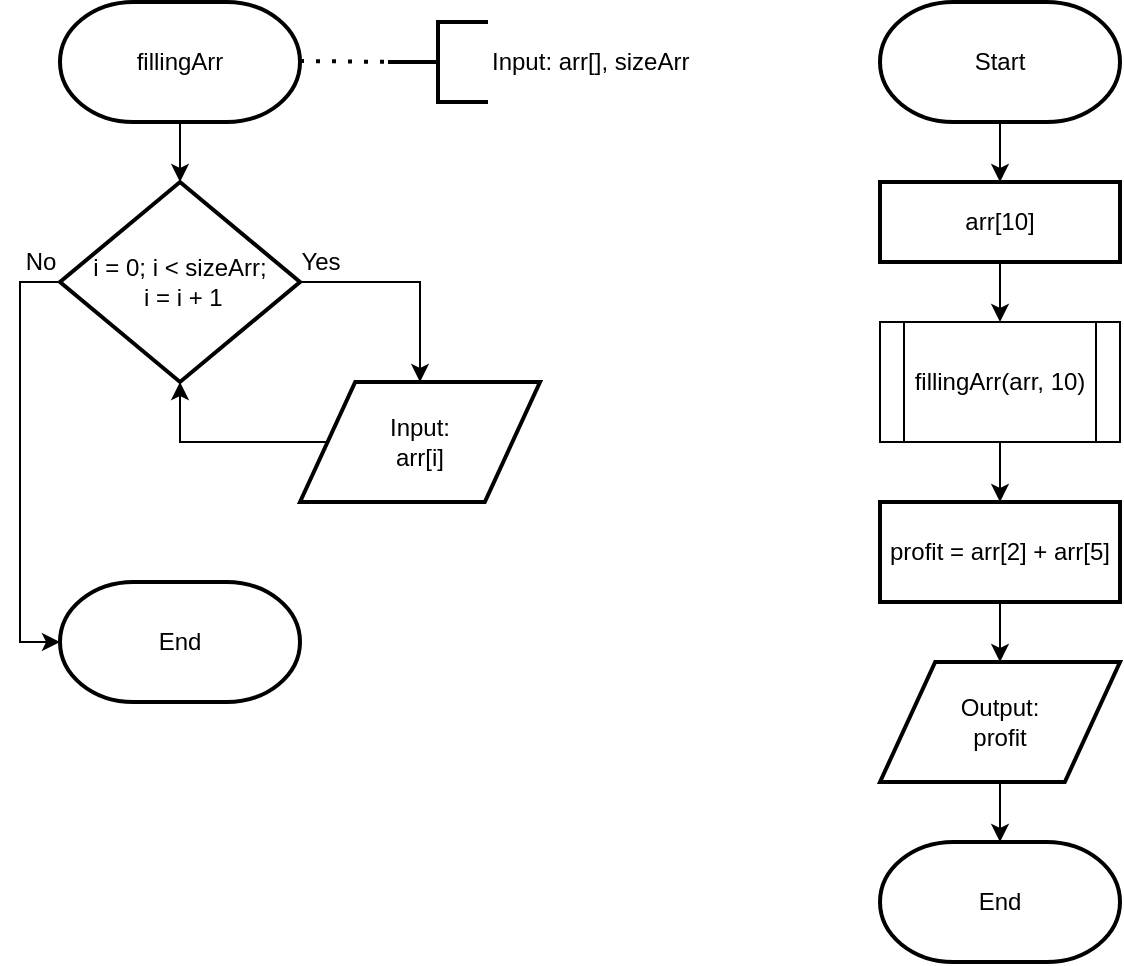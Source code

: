 <mxfile version="20.2.3" type="device"><diagram id="e6drqnAIjh4pp7v4opXc" name="Страница 1"><mxGraphModel dx="1038" dy="641" grid="1" gridSize="10" guides="1" tooltips="1" connect="1" arrows="1" fold="1" page="1" pageScale="1" pageWidth="827" pageHeight="1169" math="0" shadow="0"><root><mxCell id="0"/><mxCell id="1" parent="0"/><mxCell id="OfkCZXffQ0PEJAC9KLAt-5" style="edgeStyle=orthogonalEdgeStyle;rounded=0;orthogonalLoop=1;jettySize=auto;html=1;exitX=0.5;exitY=1;exitDx=0;exitDy=0;exitPerimeter=0;entryX=0.5;entryY=0;entryDx=0;entryDy=0;entryPerimeter=0;" edge="1" parent="1" source="OfkCZXffQ0PEJAC9KLAt-1" target="OfkCZXffQ0PEJAC9KLAt-4"><mxGeometry relative="1" as="geometry"/></mxCell><mxCell id="OfkCZXffQ0PEJAC9KLAt-1" value="fillingArr" style="strokeWidth=2;html=1;shape=mxgraph.flowchart.terminator;whiteSpace=wrap;" vertex="1" parent="1"><mxGeometry x="30" y="10" width="120" height="60" as="geometry"/></mxCell><mxCell id="OfkCZXffQ0PEJAC9KLAt-2" value="Input: arr[], sizeArr" style="strokeWidth=2;html=1;shape=mxgraph.flowchart.annotation_2;align=left;labelPosition=right;pointerEvents=1;" vertex="1" parent="1"><mxGeometry x="194" y="20" width="50" height="40" as="geometry"/></mxCell><mxCell id="OfkCZXffQ0PEJAC9KLAt-7" style="edgeStyle=orthogonalEdgeStyle;rounded=0;orthogonalLoop=1;jettySize=auto;html=1;exitX=1;exitY=0.5;exitDx=0;exitDy=0;exitPerimeter=0;entryX=0.5;entryY=0;entryDx=0;entryDy=0;" edge="1" parent="1" source="OfkCZXffQ0PEJAC9KLAt-4" target="OfkCZXffQ0PEJAC9KLAt-6"><mxGeometry relative="1" as="geometry"/></mxCell><mxCell id="OfkCZXffQ0PEJAC9KLAt-10" style="edgeStyle=orthogonalEdgeStyle;rounded=0;orthogonalLoop=1;jettySize=auto;html=1;exitX=0;exitY=0.5;exitDx=0;exitDy=0;exitPerimeter=0;entryX=0;entryY=0.5;entryDx=0;entryDy=0;entryPerimeter=0;" edge="1" parent="1" source="OfkCZXffQ0PEJAC9KLAt-4" target="OfkCZXffQ0PEJAC9KLAt-9"><mxGeometry relative="1" as="geometry"/></mxCell><mxCell id="OfkCZXffQ0PEJAC9KLAt-4" value="i = 0; i &amp;lt; sizeArr;&lt;br&gt;&amp;nbsp;i = i + 1" style="strokeWidth=2;html=1;shape=mxgraph.flowchart.decision;whiteSpace=wrap;" vertex="1" parent="1"><mxGeometry x="30" y="100" width="120" height="100" as="geometry"/></mxCell><mxCell id="OfkCZXffQ0PEJAC9KLAt-8" style="edgeStyle=orthogonalEdgeStyle;rounded=0;orthogonalLoop=1;jettySize=auto;html=1;exitX=0;exitY=0.5;exitDx=0;exitDy=0;entryX=0.5;entryY=1;entryDx=0;entryDy=0;entryPerimeter=0;" edge="1" parent="1" source="OfkCZXffQ0PEJAC9KLAt-6" target="OfkCZXffQ0PEJAC9KLAt-4"><mxGeometry relative="1" as="geometry"><Array as="points"><mxPoint x="90" y="230"/></Array></mxGeometry></mxCell><mxCell id="OfkCZXffQ0PEJAC9KLAt-6" value="Input:&lt;br&gt;arr[i]" style="shape=parallelogram;html=1;strokeWidth=2;perimeter=parallelogramPerimeter;whiteSpace=wrap;rounded=0;arcSize=12;size=0.23;" vertex="1" parent="1"><mxGeometry x="150" y="200" width="120" height="60" as="geometry"/></mxCell><mxCell id="OfkCZXffQ0PEJAC9KLAt-9" value="End" style="strokeWidth=2;html=1;shape=mxgraph.flowchart.terminator;whiteSpace=wrap;" vertex="1" parent="1"><mxGeometry x="30" y="300" width="120" height="60" as="geometry"/></mxCell><mxCell id="OfkCZXffQ0PEJAC9KLAt-11" value="Yes" style="text;html=1;align=center;verticalAlign=middle;resizable=0;points=[];autosize=1;strokeColor=none;fillColor=none;" vertex="1" parent="1"><mxGeometry x="140" y="125" width="40" height="30" as="geometry"/></mxCell><mxCell id="OfkCZXffQ0PEJAC9KLAt-12" value="No" style="text;html=1;align=center;verticalAlign=middle;resizable=0;points=[];autosize=1;strokeColor=none;fillColor=none;" vertex="1" parent="1"><mxGeometry y="125" width="40" height="30" as="geometry"/></mxCell><mxCell id="OfkCZXffQ0PEJAC9KLAt-16" value="" style="endArrow=none;dashed=1;html=1;dashPattern=1 3;strokeWidth=2;rounded=0;exitX=1;exitY=0.5;exitDx=0;exitDy=0;exitPerimeter=0;" edge="1" parent="1"><mxGeometry width="50" height="50" relative="1" as="geometry"><mxPoint x="150" y="39.5" as="sourcePoint"/><mxPoint x="200" y="40" as="targetPoint"/><Array as="points"/></mxGeometry></mxCell><mxCell id="OfkCZXffQ0PEJAC9KLAt-20" style="edgeStyle=orthogonalEdgeStyle;rounded=0;orthogonalLoop=1;jettySize=auto;html=1;exitX=0.5;exitY=1;exitDx=0;exitDy=0;exitPerimeter=0;entryX=0.5;entryY=0;entryDx=0;entryDy=0;" edge="1" parent="1" source="OfkCZXffQ0PEJAC9KLAt-17" target="OfkCZXffQ0PEJAC9KLAt-18"><mxGeometry relative="1" as="geometry"/></mxCell><mxCell id="OfkCZXffQ0PEJAC9KLAt-17" value="Start" style="strokeWidth=2;html=1;shape=mxgraph.flowchart.terminator;whiteSpace=wrap;" vertex="1" parent="1"><mxGeometry x="440" y="10" width="120" height="60" as="geometry"/></mxCell><mxCell id="OfkCZXffQ0PEJAC9KLAt-21" style="edgeStyle=orthogonalEdgeStyle;rounded=0;orthogonalLoop=1;jettySize=auto;html=1;exitX=0.5;exitY=1;exitDx=0;exitDy=0;entryX=0.5;entryY=0;entryDx=0;entryDy=0;" edge="1" parent="1" source="OfkCZXffQ0PEJAC9KLAt-18"><mxGeometry relative="1" as="geometry"><mxPoint x="500" y="170" as="targetPoint"/></mxGeometry></mxCell><mxCell id="OfkCZXffQ0PEJAC9KLAt-18" value="arr[10]" style="rounded=0;whiteSpace=wrap;html=1;absoluteArcSize=1;arcSize=14;strokeWidth=2;" vertex="1" parent="1"><mxGeometry x="440" y="100" width="120" height="40" as="geometry"/></mxCell><mxCell id="OfkCZXffQ0PEJAC9KLAt-25" style="edgeStyle=orthogonalEdgeStyle;rounded=0;orthogonalLoop=1;jettySize=auto;html=1;exitX=0.5;exitY=1;exitDx=0;exitDy=0;entryX=0.5;entryY=0;entryDx=0;entryDy=0;" edge="1" parent="1" source="OfkCZXffQ0PEJAC9KLAt-22" target="OfkCZXffQ0PEJAC9KLAt-23"><mxGeometry relative="1" as="geometry"/></mxCell><mxCell id="OfkCZXffQ0PEJAC9KLAt-22" value="fillingArr(arr, 10)" style="shape=process;whiteSpace=wrap;html=1;backgroundOutline=1;rounded=0;" vertex="1" parent="1"><mxGeometry x="440" y="170" width="120" height="60" as="geometry"/></mxCell><mxCell id="OfkCZXffQ0PEJAC9KLAt-26" style="edgeStyle=orthogonalEdgeStyle;rounded=0;orthogonalLoop=1;jettySize=auto;html=1;exitX=0.5;exitY=1;exitDx=0;exitDy=0;entryX=0.5;entryY=0;entryDx=0;entryDy=0;" edge="1" parent="1" source="OfkCZXffQ0PEJAC9KLAt-23" target="OfkCZXffQ0PEJAC9KLAt-24"><mxGeometry relative="1" as="geometry"/></mxCell><mxCell id="OfkCZXffQ0PEJAC9KLAt-23" value="profit = arr[2] + arr[5]" style="rounded=0;whiteSpace=wrap;html=1;absoluteArcSize=1;arcSize=14;strokeWidth=2;" vertex="1" parent="1"><mxGeometry x="440" y="260" width="120" height="50" as="geometry"/></mxCell><mxCell id="OfkCZXffQ0PEJAC9KLAt-28" style="edgeStyle=orthogonalEdgeStyle;rounded=0;orthogonalLoop=1;jettySize=auto;html=1;exitX=0.5;exitY=1;exitDx=0;exitDy=0;entryX=0.5;entryY=0;entryDx=0;entryDy=0;entryPerimeter=0;" edge="1" parent="1" source="OfkCZXffQ0PEJAC9KLAt-24" target="OfkCZXffQ0PEJAC9KLAt-27"><mxGeometry relative="1" as="geometry"/></mxCell><mxCell id="OfkCZXffQ0PEJAC9KLAt-24" value="Output:&lt;br&gt;profit" style="shape=parallelogram;html=1;strokeWidth=2;perimeter=parallelogramPerimeter;whiteSpace=wrap;rounded=0;arcSize=12;size=0.23;" vertex="1" parent="1"><mxGeometry x="440" y="340" width="120" height="60" as="geometry"/></mxCell><mxCell id="OfkCZXffQ0PEJAC9KLAt-27" value="End" style="strokeWidth=2;html=1;shape=mxgraph.flowchart.terminator;whiteSpace=wrap;" vertex="1" parent="1"><mxGeometry x="440" y="430" width="120" height="60" as="geometry"/></mxCell></root></mxGraphModel></diagram></mxfile>